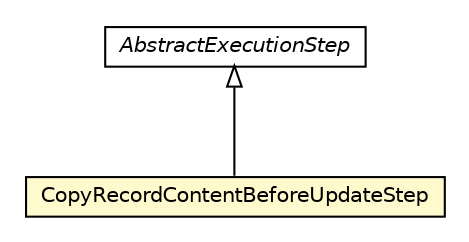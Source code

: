 #!/usr/local/bin/dot
#
# Class diagram 
# Generated by UMLGraph version R5_6-24-gf6e263 (http://www.umlgraph.org/)
#

digraph G {
	edge [fontname="Helvetica",fontsize=10,labelfontname="Helvetica",labelfontsize=10];
	node [fontname="Helvetica",fontsize=10,shape=plaintext];
	nodesep=0.25;
	ranksep=0.5;
	// com.orientechnologies.orient.core.sql.executor.AbstractExecutionStep
	c902316 [label=<<table title="com.orientechnologies.orient.core.sql.executor.AbstractExecutionStep" border="0" cellborder="1" cellspacing="0" cellpadding="2" port="p" href="./AbstractExecutionStep.html">
		<tr><td><table border="0" cellspacing="0" cellpadding="1">
<tr><td align="center" balign="center"><font face="Helvetica-Oblique"> AbstractExecutionStep </font></td></tr>
		</table></td></tr>
		</table>>, URL="./AbstractExecutionStep.html", fontname="Helvetica", fontcolor="black", fontsize=10.0];
	// com.orientechnologies.orient.core.sql.executor.CopyRecordContentBeforeUpdateStep
	c902371 [label=<<table title="com.orientechnologies.orient.core.sql.executor.CopyRecordContentBeforeUpdateStep" border="0" cellborder="1" cellspacing="0" cellpadding="2" port="p" bgcolor="lemonChiffon" href="./CopyRecordContentBeforeUpdateStep.html">
		<tr><td><table border="0" cellspacing="0" cellpadding="1">
<tr><td align="center" balign="center"> CopyRecordContentBeforeUpdateStep </td></tr>
		</table></td></tr>
		</table>>, URL="./CopyRecordContentBeforeUpdateStep.html", fontname="Helvetica", fontcolor="black", fontsize=10.0];
	//com.orientechnologies.orient.core.sql.executor.CopyRecordContentBeforeUpdateStep extends com.orientechnologies.orient.core.sql.executor.AbstractExecutionStep
	c902316:p -> c902371:p [dir=back,arrowtail=empty];
}

